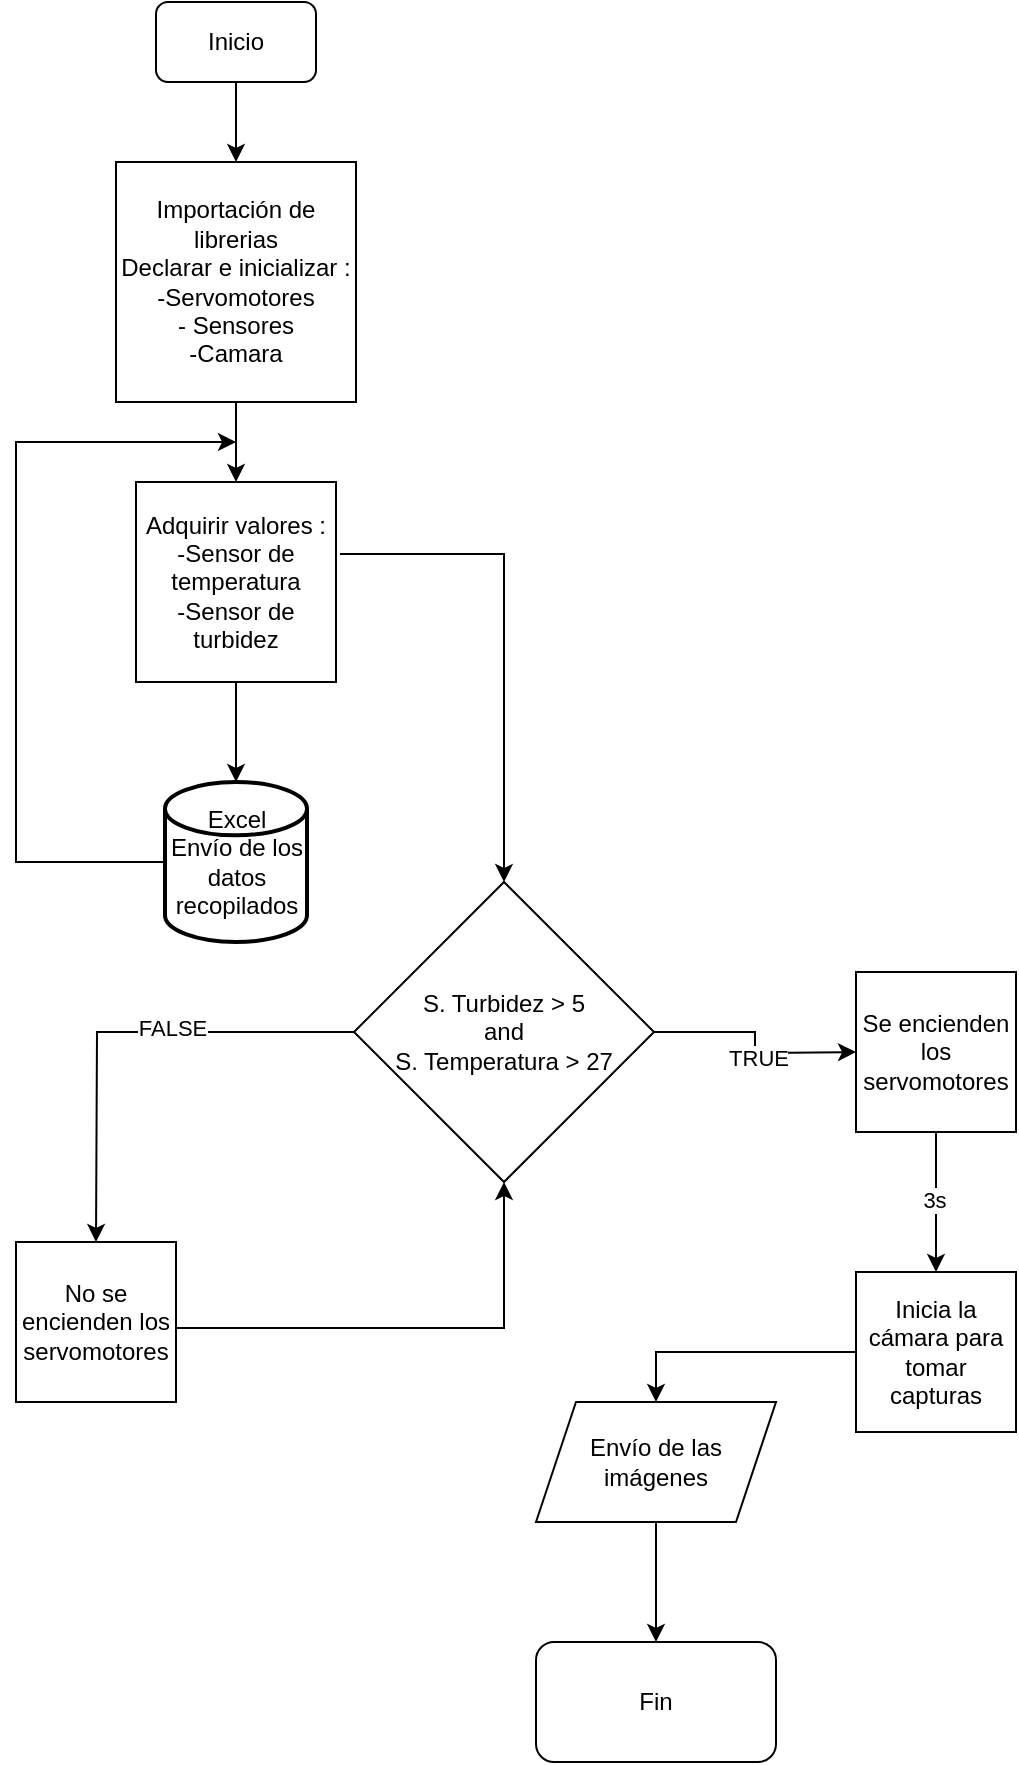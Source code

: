 <mxfile version="24.5.3" type="github">
  <diagram id="C5RBs43oDa-KdzZeNtuy" name="Page-1">
    <mxGraphModel dx="1363" dy="846" grid="1" gridSize="10" guides="1" tooltips="1" connect="1" arrows="1" fold="1" page="1" pageScale="1" pageWidth="827" pageHeight="1169" math="0" shadow="0">
      <root>
        <mxCell id="WIyWlLk6GJQsqaUBKTNV-0" />
        <mxCell id="WIyWlLk6GJQsqaUBKTNV-1" parent="WIyWlLk6GJQsqaUBKTNV-0" />
        <mxCell id="T5t-N4IE9-94eivXgTof-2" style="edgeStyle=orthogonalEdgeStyle;rounded=0;orthogonalLoop=1;jettySize=auto;html=1;exitX=0.5;exitY=1;exitDx=0;exitDy=0;entryX=0.5;entryY=0;entryDx=0;entryDy=0;" edge="1" parent="WIyWlLk6GJQsqaUBKTNV-1" source="T5t-N4IE9-94eivXgTof-0" target="T5t-N4IE9-94eivXgTof-1">
          <mxGeometry relative="1" as="geometry" />
        </mxCell>
        <mxCell id="T5t-N4IE9-94eivXgTof-0" value="Importación de librerias&lt;div&gt;Declarar e inicializar :&lt;/div&gt;&lt;div&gt;-Servomotores&lt;/div&gt;&lt;div&gt;- Sensores&lt;/div&gt;&lt;div&gt;-Camara&lt;/div&gt;" style="whiteSpace=wrap;html=1;aspect=fixed;" vertex="1" parent="WIyWlLk6GJQsqaUBKTNV-1">
          <mxGeometry x="160" y="170" width="120" height="120" as="geometry" />
        </mxCell>
        <mxCell id="T5t-N4IE9-94eivXgTof-6" style="edgeStyle=orthogonalEdgeStyle;rounded=0;orthogonalLoop=1;jettySize=auto;html=1;exitX=1.02;exitY=0.36;exitDx=0;exitDy=0;entryX=0.5;entryY=0;entryDx=0;entryDy=0;exitPerimeter=0;" edge="1" parent="WIyWlLk6GJQsqaUBKTNV-1" source="T5t-N4IE9-94eivXgTof-1" target="T5t-N4IE9-94eivXgTof-10">
          <mxGeometry relative="1" as="geometry">
            <mxPoint x="340" y="380" as="targetPoint" />
          </mxGeometry>
        </mxCell>
        <mxCell id="T5t-N4IE9-94eivXgTof-1" value="Adquirir valores :&lt;div&gt;-Sensor de temperatura&lt;/div&gt;&lt;div&gt;-Sensor de turbidez&lt;/div&gt;" style="whiteSpace=wrap;html=1;aspect=fixed;" vertex="1" parent="WIyWlLk6GJQsqaUBKTNV-1">
          <mxGeometry x="170" y="330" width="100" height="100" as="geometry" />
        </mxCell>
        <mxCell id="T5t-N4IE9-94eivXgTof-9" style="edgeStyle=orthogonalEdgeStyle;rounded=0;orthogonalLoop=1;jettySize=auto;html=1;exitX=0.5;exitY=1;exitDx=0;exitDy=0;entryX=0.5;entryY=0;entryDx=0;entryDy=0;" edge="1" parent="WIyWlLk6GJQsqaUBKTNV-1" source="T5t-N4IE9-94eivXgTof-8" target="T5t-N4IE9-94eivXgTof-0">
          <mxGeometry relative="1" as="geometry" />
        </mxCell>
        <mxCell id="T5t-N4IE9-94eivXgTof-8" value="Inicio" style="rounded=1;whiteSpace=wrap;html=1;" vertex="1" parent="WIyWlLk6GJQsqaUBKTNV-1">
          <mxGeometry x="180" y="90" width="80" height="40" as="geometry" />
        </mxCell>
        <mxCell id="T5t-N4IE9-94eivXgTof-14" style="edgeStyle=orthogonalEdgeStyle;rounded=0;orthogonalLoop=1;jettySize=auto;html=1;entryX=0.5;entryY=0;entryDx=0;entryDy=0;" edge="1" parent="WIyWlLk6GJQsqaUBKTNV-1" source="T5t-N4IE9-94eivXgTof-10">
          <mxGeometry relative="1" as="geometry">
            <mxPoint x="150" y="710" as="targetPoint" />
          </mxGeometry>
        </mxCell>
        <mxCell id="T5t-N4IE9-94eivXgTof-18" value="FALSE" style="edgeLabel;html=1;align=center;verticalAlign=middle;resizable=0;points=[];" vertex="1" connectable="0" parent="T5t-N4IE9-94eivXgTof-14">
          <mxGeometry x="-0.22" y="-2" relative="1" as="geometry">
            <mxPoint as="offset" />
          </mxGeometry>
        </mxCell>
        <mxCell id="T5t-N4IE9-94eivXgTof-19" style="edgeStyle=orthogonalEdgeStyle;rounded=0;orthogonalLoop=1;jettySize=auto;html=1;" edge="1" parent="WIyWlLk6GJQsqaUBKTNV-1" source="T5t-N4IE9-94eivXgTof-10">
          <mxGeometry relative="1" as="geometry">
            <mxPoint x="530" y="615" as="targetPoint" />
          </mxGeometry>
        </mxCell>
        <mxCell id="T5t-N4IE9-94eivXgTof-20" value="TRUE" style="edgeLabel;html=1;align=center;verticalAlign=middle;resizable=0;points=[];" vertex="1" connectable="0" parent="T5t-N4IE9-94eivXgTof-19">
          <mxGeometry x="0.116" y="-2" relative="1" as="geometry">
            <mxPoint as="offset" />
          </mxGeometry>
        </mxCell>
        <mxCell id="T5t-N4IE9-94eivXgTof-10" value="S. Turbidez &amp;gt; 5&lt;br&gt;and&lt;br&gt;S. Temperatura &amp;gt; 27" style="rhombus;whiteSpace=wrap;html=1;" vertex="1" parent="WIyWlLk6GJQsqaUBKTNV-1">
          <mxGeometry x="279" y="530" width="150" height="150" as="geometry" />
        </mxCell>
        <mxCell id="T5t-N4IE9-94eivXgTof-17" value="" style="endArrow=classic;html=1;rounded=0;entryX=0.5;entryY=1;entryDx=0;entryDy=0;" edge="1" parent="WIyWlLk6GJQsqaUBKTNV-1" target="T5t-N4IE9-94eivXgTof-10">
          <mxGeometry width="50" height="50" relative="1" as="geometry">
            <mxPoint x="183" y="753" as="sourcePoint" />
            <mxPoint x="354" y="690" as="targetPoint" />
            <Array as="points">
              <mxPoint x="354" y="753" />
            </Array>
          </mxGeometry>
        </mxCell>
        <mxCell id="T5t-N4IE9-94eivXgTof-23" style="edgeStyle=orthogonalEdgeStyle;rounded=0;orthogonalLoop=1;jettySize=auto;html=1;entryX=0.5;entryY=0;entryDx=0;entryDy=0;" edge="1" parent="WIyWlLk6GJQsqaUBKTNV-1" source="T5t-N4IE9-94eivXgTof-21" target="T5t-N4IE9-94eivXgTof-25">
          <mxGeometry relative="1" as="geometry">
            <mxPoint x="570" y="720" as="targetPoint" />
          </mxGeometry>
        </mxCell>
        <mxCell id="T5t-N4IE9-94eivXgTof-24" value="3s" style="edgeLabel;html=1;align=center;verticalAlign=middle;resizable=0;points=[];" vertex="1" connectable="0" parent="T5t-N4IE9-94eivXgTof-23">
          <mxGeometry x="-0.023" y="-1" relative="1" as="geometry">
            <mxPoint as="offset" />
          </mxGeometry>
        </mxCell>
        <mxCell id="T5t-N4IE9-94eivXgTof-21" value="Se encienden los servomotores" style="whiteSpace=wrap;html=1;aspect=fixed;" vertex="1" parent="WIyWlLk6GJQsqaUBKTNV-1">
          <mxGeometry x="530" y="575" width="80" height="80" as="geometry" />
        </mxCell>
        <mxCell id="T5t-N4IE9-94eivXgTof-37" style="edgeStyle=orthogonalEdgeStyle;rounded=0;orthogonalLoop=1;jettySize=auto;html=1;entryX=0.5;entryY=0;entryDx=0;entryDy=0;" edge="1" parent="WIyWlLk6GJQsqaUBKTNV-1" source="T5t-N4IE9-94eivXgTof-25" target="T5t-N4IE9-94eivXgTof-31">
          <mxGeometry relative="1" as="geometry" />
        </mxCell>
        <mxCell id="T5t-N4IE9-94eivXgTof-25" value="Inicia la cámara para tomar capturas" style="whiteSpace=wrap;html=1;aspect=fixed;" vertex="1" parent="WIyWlLk6GJQsqaUBKTNV-1">
          <mxGeometry x="530" y="725" width="80" height="80" as="geometry" />
        </mxCell>
        <mxCell id="T5t-N4IE9-94eivXgTof-42" value="" style="edgeStyle=orthogonalEdgeStyle;rounded=0;orthogonalLoop=1;jettySize=auto;html=1;" edge="1" parent="WIyWlLk6GJQsqaUBKTNV-1" source="T5t-N4IE9-94eivXgTof-31" target="T5t-N4IE9-94eivXgTof-41">
          <mxGeometry relative="1" as="geometry" />
        </mxCell>
        <mxCell id="T5t-N4IE9-94eivXgTof-31" value="Envío de las imágenes" style="shape=parallelogram;perimeter=parallelogramPerimeter;whiteSpace=wrap;html=1;fixedSize=1;" vertex="1" parent="WIyWlLk6GJQsqaUBKTNV-1">
          <mxGeometry x="370" y="790" width="120" height="60" as="geometry" />
        </mxCell>
        <mxCell id="T5t-N4IE9-94eivXgTof-32" value="Excel&lt;div&gt;Envío de los datos recopilados&lt;br&gt;&lt;/div&gt;" style="strokeWidth=2;html=1;shape=mxgraph.flowchart.database;whiteSpace=wrap;" vertex="1" parent="WIyWlLk6GJQsqaUBKTNV-1">
          <mxGeometry x="184.5" y="480" width="71" height="80" as="geometry" />
        </mxCell>
        <mxCell id="T5t-N4IE9-94eivXgTof-38" value="No se encienden los servomotores" style="whiteSpace=wrap;html=1;aspect=fixed;" vertex="1" parent="WIyWlLk6GJQsqaUBKTNV-1">
          <mxGeometry x="110" y="710" width="80" height="80" as="geometry" />
        </mxCell>
        <mxCell id="T5t-N4IE9-94eivXgTof-39" style="edgeStyle=orthogonalEdgeStyle;rounded=0;orthogonalLoop=1;jettySize=auto;html=1;entryX=0.5;entryY=0;entryDx=0;entryDy=0;entryPerimeter=0;" edge="1" parent="WIyWlLk6GJQsqaUBKTNV-1" source="T5t-N4IE9-94eivXgTof-1" target="T5t-N4IE9-94eivXgTof-32">
          <mxGeometry relative="1" as="geometry" />
        </mxCell>
        <mxCell id="T5t-N4IE9-94eivXgTof-40" value="" style="endArrow=classic;html=1;rounded=0;exitX=0;exitY=0.5;exitDx=0;exitDy=0;exitPerimeter=0;" edge="1" parent="WIyWlLk6GJQsqaUBKTNV-1" source="T5t-N4IE9-94eivXgTof-32">
          <mxGeometry width="50" height="50" relative="1" as="geometry">
            <mxPoint x="110" y="530" as="sourcePoint" />
            <mxPoint x="220" y="310" as="targetPoint" />
            <Array as="points">
              <mxPoint x="110" y="520" />
              <mxPoint x="110" y="310" />
            </Array>
          </mxGeometry>
        </mxCell>
        <mxCell id="T5t-N4IE9-94eivXgTof-41" value="Fin" style="rounded=1;whiteSpace=wrap;html=1;" vertex="1" parent="WIyWlLk6GJQsqaUBKTNV-1">
          <mxGeometry x="370" y="910" width="120" height="60" as="geometry" />
        </mxCell>
      </root>
    </mxGraphModel>
  </diagram>
</mxfile>
